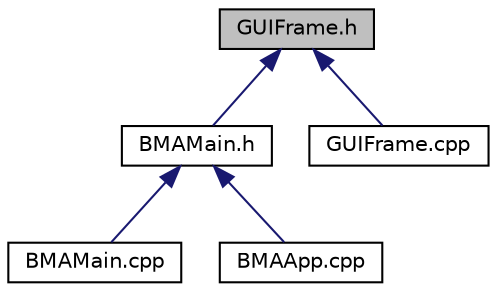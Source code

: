 digraph "GUIFrame.h"
{
  edge [fontname="Helvetica",fontsize="10",labelfontname="Helvetica",labelfontsize="10"];
  node [fontname="Helvetica",fontsize="10",shape=record];
  Node1 [label="GUIFrame.h",height=0.2,width=0.4,color="black", fillcolor="grey75", style="filled", fontcolor="black"];
  Node1 -> Node2 [dir="back",color="midnightblue",fontsize="10",style="solid",fontname="Helvetica"];
  Node2 [label="BMAMain.h",height=0.2,width=0.4,color="black", fillcolor="white", style="filled",URL="$_b_m_a_main_8h.html"];
  Node2 -> Node3 [dir="back",color="midnightblue",fontsize="10",style="solid",fontname="Helvetica"];
  Node3 [label="BMAMain.cpp",height=0.2,width=0.4,color="black", fillcolor="white", style="filled",URL="$_b_m_a_main_8cpp.html"];
  Node2 -> Node4 [dir="back",color="midnightblue",fontsize="10",style="solid",fontname="Helvetica"];
  Node4 [label="BMAApp.cpp",height=0.2,width=0.4,color="black", fillcolor="white", style="filled",URL="$_b_m_a_app_8cpp.html"];
  Node1 -> Node5 [dir="back",color="midnightblue",fontsize="10",style="solid",fontname="Helvetica"];
  Node5 [label="GUIFrame.cpp",height=0.2,width=0.4,color="black", fillcolor="white", style="filled",URL="$_g_u_i_frame_8cpp.html"];
}

